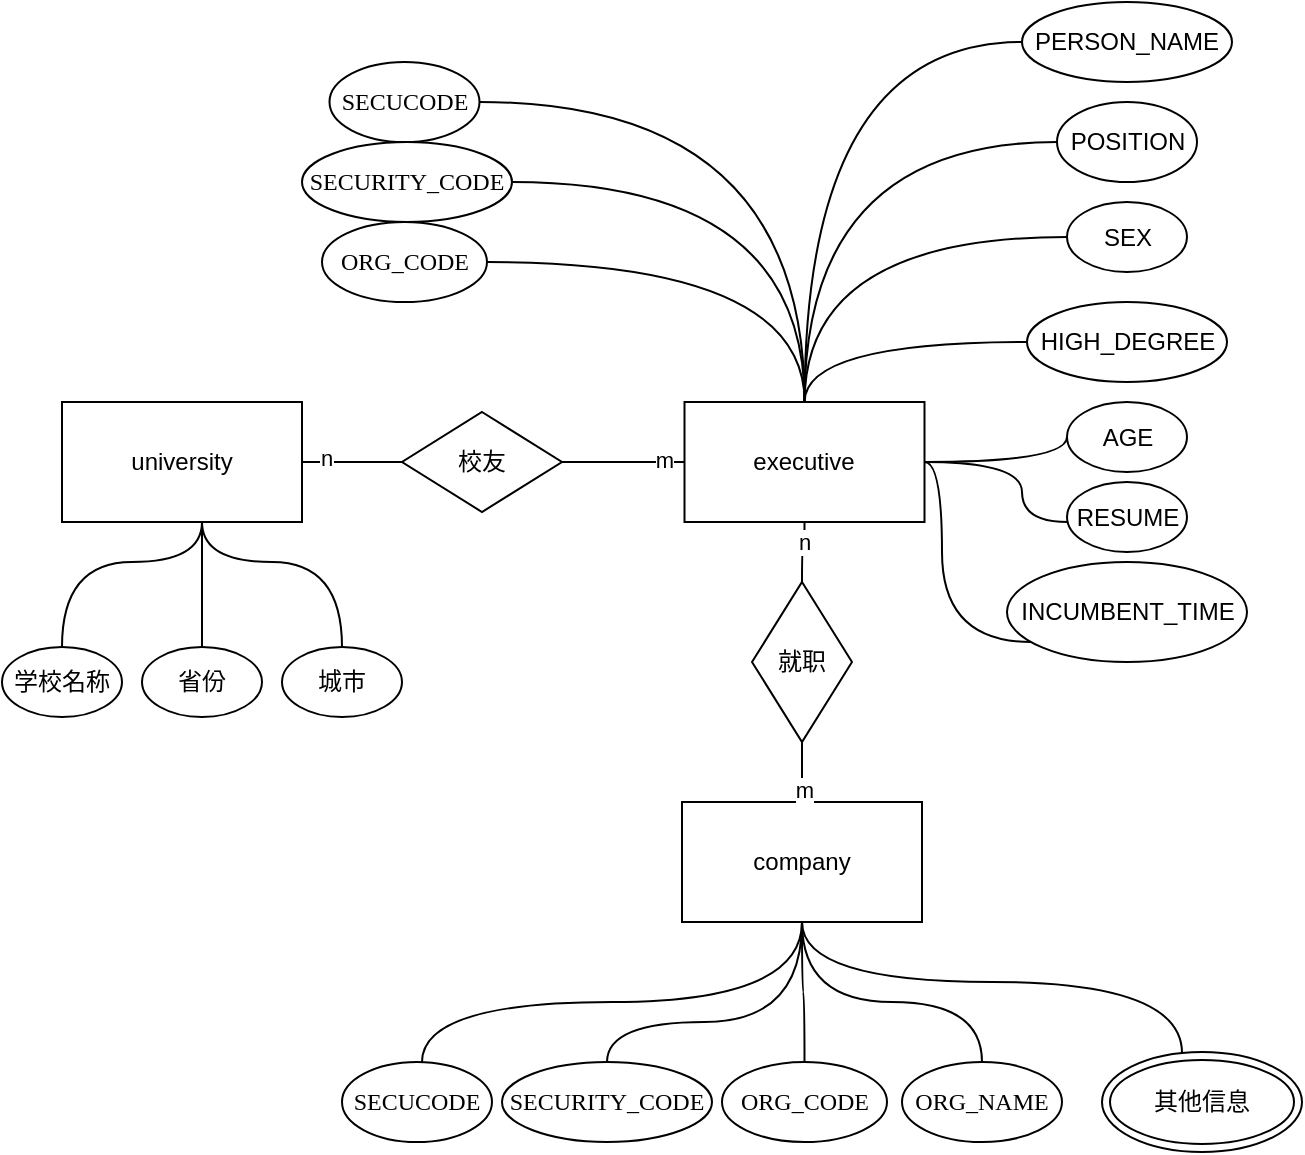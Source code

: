 <mxfile version="24.2.5" type="github">
  <diagram id="R2lEEEUBdFMjLlhIrx00" name="Page-1">
    <mxGraphModel dx="1042" dy="569" grid="1" gridSize="10" guides="1" tooltips="1" connect="1" arrows="1" fold="1" page="1" pageScale="1" pageWidth="850" pageHeight="1100" math="0" shadow="0" extFonts="Permanent Marker^https://fonts.googleapis.com/css?family=Permanent+Marker">
      <root>
        <mxCell id="0" />
        <mxCell id="1" parent="0" />
        <mxCell id="xoI1BLcpr9TrfaPX8YL6-6" style="edgeStyle=orthogonalEdgeStyle;rounded=0;orthogonalLoop=1;jettySize=auto;html=1;endArrow=none;endFill=0;curved=1;" parent="1" source="xoI1BLcpr9TrfaPX8YL6-1" target="xoI1BLcpr9TrfaPX8YL6-5" edge="1">
          <mxGeometry relative="1" as="geometry" />
        </mxCell>
        <mxCell id="xoI1BLcpr9TrfaPX8YL6-18" value="n" style="edgeLabel;html=1;align=center;verticalAlign=middle;resizable=0;points=[];" parent="xoI1BLcpr9TrfaPX8YL6-6" vertex="1" connectable="0">
          <mxGeometry x="-0.547" y="2" relative="1" as="geometry">
            <mxPoint as="offset" />
          </mxGeometry>
        </mxCell>
        <mxCell id="xoI1BLcpr9TrfaPX8YL6-21" value="" style="edgeStyle=orthogonalEdgeStyle;rounded=0;orthogonalLoop=1;jettySize=auto;html=1;curved=1;endArrow=none;endFill=0;strokeColor=default;align=center;verticalAlign=middle;fontFamily=Helvetica;fontSize=11;fontColor=default;labelBackgroundColor=default;" parent="1" source="xoI1BLcpr9TrfaPX8YL6-1" target="xoI1BLcpr9TrfaPX8YL6-20" edge="1">
          <mxGeometry relative="1" as="geometry">
            <Array as="points">
              <mxPoint x="130" y="290" />
              <mxPoint x="60" y="290" />
            </Array>
          </mxGeometry>
        </mxCell>
        <mxCell id="xoI1BLcpr9TrfaPX8YL6-1" value="university" style="rounded=0;whiteSpace=wrap;html=1;" parent="1" vertex="1">
          <mxGeometry x="60" y="210" width="120" height="60" as="geometry" />
        </mxCell>
        <mxCell id="xoI1BLcpr9TrfaPX8YL6-7" style="edgeStyle=orthogonalEdgeStyle;rounded=0;orthogonalLoop=1;jettySize=auto;html=1;endArrow=none;endFill=0;curved=1;" parent="1" source="xoI1BLcpr9TrfaPX8YL6-2" target="xoI1BLcpr9TrfaPX8YL6-5" edge="1">
          <mxGeometry relative="1" as="geometry" />
        </mxCell>
        <mxCell id="xoI1BLcpr9TrfaPX8YL6-19" value="m" style="edgeLabel;html=1;align=center;verticalAlign=middle;resizable=0;points=[];" parent="xoI1BLcpr9TrfaPX8YL6-7" vertex="1" connectable="0">
          <mxGeometry x="-0.658" y="-1" relative="1" as="geometry">
            <mxPoint as="offset" />
          </mxGeometry>
        </mxCell>
        <mxCell id="xoI1BLcpr9TrfaPX8YL6-2" value="executive" style="rounded=0;whiteSpace=wrap;html=1;" parent="1" vertex="1">
          <mxGeometry x="371.25" y="210" width="120" height="60" as="geometry" />
        </mxCell>
        <mxCell id="xoI1BLcpr9TrfaPX8YL6-53" style="edgeStyle=orthogonalEdgeStyle;rounded=0;orthogonalLoop=1;jettySize=auto;html=1;strokeColor=default;align=center;verticalAlign=middle;fontFamily=Helvetica;fontSize=11;fontColor=default;labelBackgroundColor=default;endArrow=none;endFill=0;curved=1;" parent="1" source="xoI1BLcpr9TrfaPX8YL6-3" target="ZOOaN1KoKNWmu2IIp8VC-1" edge="1">
          <mxGeometry relative="1" as="geometry">
            <mxPoint x="672.5" y="530" as="targetPoint" />
            <Array as="points">
              <mxPoint x="430" y="500" />
              <mxPoint x="620" y="500" />
            </Array>
          </mxGeometry>
        </mxCell>
        <mxCell id="xoI1BLcpr9TrfaPX8YL6-3" value="company" style="rounded=0;whiteSpace=wrap;html=1;" parent="1" vertex="1">
          <mxGeometry x="370" y="410" width="120" height="60" as="geometry" />
        </mxCell>
        <mxCell id="xoI1BLcpr9TrfaPX8YL6-5" value="校友" style="rhombus;whiteSpace=wrap;html=1;" parent="1" vertex="1">
          <mxGeometry x="230" y="215" width="80" height="50" as="geometry" />
        </mxCell>
        <mxCell id="xoI1BLcpr9TrfaPX8YL6-13" value="" style="edgeStyle=orthogonalEdgeStyle;rounded=0;orthogonalLoop=1;jettySize=auto;entryX=0.5;entryY=1;entryDx=0;entryDy=0;endArrow=none;endFill=0;curved=1;html=1;" parent="1" source="xoI1BLcpr9TrfaPX8YL6-12" target="xoI1BLcpr9TrfaPX8YL6-2" edge="1">
          <mxGeometry relative="1" as="geometry" />
        </mxCell>
        <mxCell id="xoI1BLcpr9TrfaPX8YL6-16" value="n" style="edgeLabel;align=center;verticalAlign=middle;resizable=0;points=[];html=1;" parent="xoI1BLcpr9TrfaPX8YL6-13" vertex="1" connectable="0">
          <mxGeometry x="0.411" y="1" relative="1" as="geometry">
            <mxPoint as="offset" />
          </mxGeometry>
        </mxCell>
        <mxCell id="xoI1BLcpr9TrfaPX8YL6-14" style="edgeStyle=orthogonalEdgeStyle;rounded=0;orthogonalLoop=1;jettySize=auto;html=1;endArrow=none;endFill=0;curved=1;" parent="1" source="xoI1BLcpr9TrfaPX8YL6-12" target="xoI1BLcpr9TrfaPX8YL6-3" edge="1">
          <mxGeometry relative="1" as="geometry" />
        </mxCell>
        <mxCell id="xoI1BLcpr9TrfaPX8YL6-17" value="m" style="edgeLabel;html=1;align=center;verticalAlign=middle;resizable=0;points=[];" parent="xoI1BLcpr9TrfaPX8YL6-14" vertex="1" connectable="0">
          <mxGeometry x="0.746" y="1" relative="1" as="geometry">
            <mxPoint as="offset" />
          </mxGeometry>
        </mxCell>
        <mxCell id="xoI1BLcpr9TrfaPX8YL6-12" value="就职" style="rhombus;whiteSpace=wrap;html=1;" parent="1" vertex="1">
          <mxGeometry x="405" y="300" width="50" height="80" as="geometry" />
        </mxCell>
        <mxCell id="xoI1BLcpr9TrfaPX8YL6-20" value="学校名称" style="ellipse;whiteSpace=wrap;html=1;rounded=0;" parent="1" vertex="1">
          <mxGeometry x="30" y="332.5" width="60" height="35" as="geometry" />
        </mxCell>
        <mxCell id="xoI1BLcpr9TrfaPX8YL6-25" style="edgeStyle=orthogonalEdgeStyle;rounded=0;orthogonalLoop=1;jettySize=auto;html=1;strokeColor=default;align=center;verticalAlign=middle;fontFamily=Helvetica;fontSize=11;fontColor=default;labelBackgroundColor=default;endArrow=none;endFill=0;curved=1;" parent="1" source="xoI1BLcpr9TrfaPX8YL6-22" target="xoI1BLcpr9TrfaPX8YL6-1" edge="1">
          <mxGeometry relative="1" as="geometry">
            <Array as="points">
              <mxPoint x="130" y="280" />
              <mxPoint x="130" y="280" />
            </Array>
          </mxGeometry>
        </mxCell>
        <mxCell id="xoI1BLcpr9TrfaPX8YL6-22" value="省份" style="ellipse;whiteSpace=wrap;html=1;rounded=0;" parent="1" vertex="1">
          <mxGeometry x="100" y="332.5" width="60" height="35" as="geometry" />
        </mxCell>
        <mxCell id="xoI1BLcpr9TrfaPX8YL6-26" style="edgeStyle=orthogonalEdgeStyle;rounded=0;orthogonalLoop=1;jettySize=auto;html=1;strokeColor=default;align=center;verticalAlign=middle;fontFamily=Helvetica;fontSize=11;fontColor=default;labelBackgroundColor=default;endArrow=none;endFill=0;curved=1;" parent="1" source="xoI1BLcpr9TrfaPX8YL6-23" target="xoI1BLcpr9TrfaPX8YL6-1" edge="1">
          <mxGeometry relative="1" as="geometry">
            <Array as="points">
              <mxPoint x="200" y="290" />
              <mxPoint x="130" y="290" />
            </Array>
          </mxGeometry>
        </mxCell>
        <mxCell id="xoI1BLcpr9TrfaPX8YL6-23" value="城市" style="ellipse;whiteSpace=wrap;html=1;rounded=0;" parent="1" vertex="1">
          <mxGeometry x="170" y="332.5" width="60" height="35" as="geometry" />
        </mxCell>
        <mxCell id="xoI1BLcpr9TrfaPX8YL6-36" style="edgeStyle=orthogonalEdgeStyle;rounded=0;orthogonalLoop=1;jettySize=auto;html=1;strokeColor=default;align=center;verticalAlign=middle;fontFamily=Helvetica;fontSize=11;fontColor=default;labelBackgroundColor=default;endArrow=none;endFill=0;curved=1;" parent="1" source="xoI1BLcpr9TrfaPX8YL6-27" target="xoI1BLcpr9TrfaPX8YL6-2" edge="1">
          <mxGeometry relative="1" as="geometry" />
        </mxCell>
        <mxCell id="xoI1BLcpr9TrfaPX8YL6-27" value="PERSON_NAME" style="ellipse;whiteSpace=wrap;rounded=0;html=1;" parent="1" vertex="1">
          <mxGeometry x="540" y="10" width="105" height="40" as="geometry" />
        </mxCell>
        <mxCell id="xoI1BLcpr9TrfaPX8YL6-37" style="edgeStyle=orthogonalEdgeStyle;rounded=0;orthogonalLoop=1;jettySize=auto;html=1;entryX=0.5;entryY=0;entryDx=0;entryDy=0;strokeColor=default;align=center;verticalAlign=middle;fontFamily=Helvetica;fontSize=11;fontColor=default;labelBackgroundColor=default;endArrow=none;endFill=0;curved=1;" parent="1" source="xoI1BLcpr9TrfaPX8YL6-29" target="xoI1BLcpr9TrfaPX8YL6-2" edge="1">
          <mxGeometry relative="1" as="geometry" />
        </mxCell>
        <mxCell id="xoI1BLcpr9TrfaPX8YL6-29" value="POSITION" style="ellipse;whiteSpace=wrap;rounded=0;html=1;" parent="1" vertex="1">
          <mxGeometry x="557.5" y="60" width="70" height="40" as="geometry" />
        </mxCell>
        <mxCell id="xoI1BLcpr9TrfaPX8YL6-38" style="edgeStyle=orthogonalEdgeStyle;rounded=0;orthogonalLoop=1;jettySize=auto;html=1;strokeColor=default;align=center;verticalAlign=middle;fontFamily=Helvetica;fontSize=11;fontColor=default;labelBackgroundColor=default;endArrow=none;endFill=0;curved=1;" parent="1" source="xoI1BLcpr9TrfaPX8YL6-30" target="xoI1BLcpr9TrfaPX8YL6-2" edge="1">
          <mxGeometry relative="1" as="geometry" />
        </mxCell>
        <mxCell id="xoI1BLcpr9TrfaPX8YL6-30" value="SEX" style="ellipse;whiteSpace=wrap;rounded=0;html=1;" parent="1" vertex="1">
          <mxGeometry x="562.5" y="110" width="60" height="35" as="geometry" />
        </mxCell>
        <mxCell id="xoI1BLcpr9TrfaPX8YL6-39" style="edgeStyle=orthogonalEdgeStyle;rounded=0;orthogonalLoop=1;jettySize=auto;html=1;strokeColor=default;align=center;verticalAlign=middle;fontFamily=Helvetica;fontSize=11;fontColor=default;labelBackgroundColor=default;endArrow=none;endFill=0;curved=1;" parent="1" source="xoI1BLcpr9TrfaPX8YL6-31" target="xoI1BLcpr9TrfaPX8YL6-2" edge="1">
          <mxGeometry relative="1" as="geometry" />
        </mxCell>
        <mxCell id="xoI1BLcpr9TrfaPX8YL6-31" value="HIGH_DEGREE" style="ellipse;whiteSpace=wrap;rounded=0;html=1;" parent="1" vertex="1">
          <mxGeometry x="542.5" y="160" width="100" height="40" as="geometry" />
        </mxCell>
        <mxCell id="xoI1BLcpr9TrfaPX8YL6-32" value="AGE" style="ellipse;whiteSpace=wrap;rounded=0;html=1;" parent="1" vertex="1">
          <mxGeometry x="562.5" y="210" width="60" height="35" as="geometry" />
        </mxCell>
        <mxCell id="xoI1BLcpr9TrfaPX8YL6-41" style="edgeStyle=orthogonalEdgeStyle;rounded=0;orthogonalLoop=1;jettySize=auto;html=1;strokeColor=default;align=center;verticalAlign=middle;fontFamily=Helvetica;fontSize=11;fontColor=default;labelBackgroundColor=default;endArrow=none;endFill=0;curved=1;" parent="1" source="xoI1BLcpr9TrfaPX8YL6-33" target="xoI1BLcpr9TrfaPX8YL6-2" edge="1">
          <mxGeometry relative="1" as="geometry">
            <Array as="points">
              <mxPoint x="540" y="270" />
              <mxPoint x="540" y="240" />
            </Array>
          </mxGeometry>
        </mxCell>
        <mxCell id="xoI1BLcpr9TrfaPX8YL6-33" value="RESUME" style="ellipse;whiteSpace=wrap;rounded=0;html=1;" parent="1" vertex="1">
          <mxGeometry x="562.5" y="250" width="60" height="35" as="geometry" />
        </mxCell>
        <mxCell id="xoI1BLcpr9TrfaPX8YL6-42" style="edgeStyle=orthogonalEdgeStyle;rounded=0;orthogonalLoop=1;jettySize=auto;html=1;strokeColor=default;align=center;verticalAlign=middle;fontFamily=Helvetica;fontSize=11;fontColor=default;labelBackgroundColor=default;endArrow=none;endFill=0;curved=1;" parent="1" source="xoI1BLcpr9TrfaPX8YL6-34" target="xoI1BLcpr9TrfaPX8YL6-2" edge="1">
          <mxGeometry relative="1" as="geometry">
            <Array as="points">
              <mxPoint x="500" y="330" />
              <mxPoint x="500" y="240" />
            </Array>
          </mxGeometry>
        </mxCell>
        <mxCell id="xoI1BLcpr9TrfaPX8YL6-49" style="edgeStyle=orthogonalEdgeStyle;rounded=0;orthogonalLoop=1;jettySize=auto;html=1;strokeColor=default;align=center;verticalAlign=middle;fontFamily=Helvetica;fontSize=11;fontColor=default;labelBackgroundColor=default;endArrow=none;endFill=0;curved=1;" parent="1" source="xoI1BLcpr9TrfaPX8YL6-44" target="xoI1BLcpr9TrfaPX8YL6-3" edge="1">
          <mxGeometry relative="1" as="geometry">
            <Array as="points">
              <mxPoint x="333" y="520" />
              <mxPoint x="430" y="520" />
            </Array>
          </mxGeometry>
        </mxCell>
        <mxCell id="xoI1BLcpr9TrfaPX8YL6-44" value="&lt;p class=&quot;MsoNormal&quot;&gt;&lt;span style=&quot;mso-spacerun:&#39;yes&#39;;font-family:宋体;mso-bidi-font-family:&#39;Times New Roman&#39;;&lt;br/&gt;font-size:12.0pt;mso-font-kerning:1.0pt;&quot;&gt;SECURITY_CODE&lt;/span&gt;&lt;/p&gt;" style="ellipse;whiteSpace=wrap;rounded=0;html=1;strokeColor=default;align=center;verticalAlign=middle;fontFamily=Helvetica;fontSize=12;fontColor=default;fillColor=default;" parent="1" vertex="1">
          <mxGeometry x="280" y="540" width="105" height="40" as="geometry" />
        </mxCell>
        <mxCell id="xoI1BLcpr9TrfaPX8YL6-50" style="edgeStyle=orthogonalEdgeStyle;rounded=0;orthogonalLoop=1;jettySize=auto;html=1;strokeColor=default;align=center;verticalAlign=middle;fontFamily=Helvetica;fontSize=11;fontColor=default;labelBackgroundColor=default;endArrow=none;endFill=0;curved=1;" parent="1" source="xoI1BLcpr9TrfaPX8YL6-45" target="xoI1BLcpr9TrfaPX8YL6-3" edge="1">
          <mxGeometry relative="1" as="geometry" />
        </mxCell>
        <mxCell id="xoI1BLcpr9TrfaPX8YL6-45" value="&lt;p class=&quot;MsoNormal&quot;&gt;&lt;span style=&quot;mso-spacerun:&#39;yes&#39;;font-family:宋体;mso-bidi-font-family:&#39;Times New Roman&#39;;&lt;br/&gt;font-size:12.0pt;mso-font-kerning:1.0pt;&quot;&gt;ORG_CODE&lt;/span&gt;&lt;/p&gt;" style="ellipse;whiteSpace=wrap;rounded=0;html=1;" parent="1" vertex="1">
          <mxGeometry x="390" y="540" width="82.5" height="40" as="geometry" />
        </mxCell>
        <mxCell id="xoI1BLcpr9TrfaPX8YL6-51" style="edgeStyle=orthogonalEdgeStyle;rounded=0;orthogonalLoop=1;jettySize=auto;html=1;strokeColor=default;align=center;verticalAlign=middle;fontFamily=Helvetica;fontSize=11;fontColor=default;labelBackgroundColor=default;endArrow=none;endFill=0;curved=1;" parent="1" source="xoI1BLcpr9TrfaPX8YL6-46" target="xoI1BLcpr9TrfaPX8YL6-3" edge="1">
          <mxGeometry relative="1" as="geometry">
            <Array as="points">
              <mxPoint x="520" y="510" />
              <mxPoint x="430" y="510" />
            </Array>
          </mxGeometry>
        </mxCell>
        <mxCell id="xoI1BLcpr9TrfaPX8YL6-46" value="&lt;p class=&quot;MsoNormal&quot;&gt;&lt;span style=&quot;mso-spacerun:&#39;yes&#39;;font-family:宋体;mso-bidi-font-family:&#39;Times New Roman&#39;;&lt;br/&gt;font-size:12.0pt;mso-font-kerning:1.0pt;&quot;&gt;ORG_NAME&lt;/span&gt;&lt;/p&gt;" style="ellipse;whiteSpace=wrap;rounded=0;html=1;" parent="1" vertex="1">
          <mxGeometry x="480" y="540" width="80" height="40" as="geometry" />
        </mxCell>
        <mxCell id="xoI1BLcpr9TrfaPX8YL6-48" style="rounded=0;orthogonalLoop=1;jettySize=auto;html=1;strokeColor=default;align=center;verticalAlign=middle;fontFamily=Helvetica;fontSize=11;fontColor=default;labelBackgroundColor=default;endArrow=none;endFill=0;edgeStyle=orthogonalEdgeStyle;curved=1;" parent="1" source="xoI1BLcpr9TrfaPX8YL6-47" target="xoI1BLcpr9TrfaPX8YL6-3" edge="1">
          <mxGeometry relative="1" as="geometry">
            <Array as="points">
              <mxPoint x="240" y="510" />
              <mxPoint x="430" y="510" />
            </Array>
          </mxGeometry>
        </mxCell>
        <mxCell id="xoI1BLcpr9TrfaPX8YL6-47" value="&lt;p class=&quot;MsoNormal&quot;&gt;&lt;span style=&quot;mso-spacerun:&#39;yes&#39;;font-family:宋体;mso-bidi-font-family:&#39;Times New Roman&#39;;&lt;br/&gt;font-size:12.0pt;mso-font-kerning:1.0pt;&quot;&gt;SECUCODE&lt;/span&gt;&lt;/p&gt;" style="ellipse;whiteSpace=wrap;rounded=0;html=1;" parent="1" vertex="1">
          <mxGeometry x="200" y="540" width="75" height="40" as="geometry" />
        </mxCell>
        <mxCell id="ZOOaN1KoKNWmu2IIp8VC-1" value="其他信息" style="ellipse;shape=doubleEllipse;whiteSpace=wrap;html=1;" vertex="1" parent="1">
          <mxGeometry x="580" y="535" width="100" height="50" as="geometry" />
        </mxCell>
        <mxCell id="ZOOaN1KoKNWmu2IIp8VC-4" style="edgeStyle=orthogonalEdgeStyle;rounded=0;orthogonalLoop=1;jettySize=auto;html=1;strokeColor=default;align=center;verticalAlign=middle;fontFamily=Helvetica;fontSize=11;fontColor=default;labelBackgroundColor=default;endArrow=none;endFill=0;curved=1;" edge="1" parent="1" source="ZOOaN1KoKNWmu2IIp8VC-3" target="xoI1BLcpr9TrfaPX8YL6-2">
          <mxGeometry relative="1" as="geometry" />
        </mxCell>
        <mxCell id="ZOOaN1KoKNWmu2IIp8VC-3" value="&lt;p class=&quot;MsoNormal&quot;&gt;&lt;span style=&quot;mso-spacerun:&#39;yes&#39;;font-family:宋体;mso-bidi-font-family:&#39;Times New Roman&#39;;&lt;br/&gt;font-size:12.0pt;mso-font-kerning:1.0pt;&quot;&gt;SECUCODE&lt;/span&gt;&lt;/p&gt;" style="ellipse;whiteSpace=wrap;rounded=0;html=1;" vertex="1" parent="1">
          <mxGeometry x="193.75" y="40" width="75" height="40" as="geometry" />
        </mxCell>
        <mxCell id="ZOOaN1KoKNWmu2IIp8VC-6" style="edgeStyle=orthogonalEdgeStyle;rounded=0;orthogonalLoop=1;jettySize=auto;html=1;strokeColor=default;align=center;verticalAlign=middle;fontFamily=Helvetica;fontSize=11;fontColor=default;labelBackgroundColor=default;endArrow=none;endFill=0;curved=1;" edge="1" parent="1" source="ZOOaN1KoKNWmu2IIp8VC-5" target="xoI1BLcpr9TrfaPX8YL6-2">
          <mxGeometry relative="1" as="geometry" />
        </mxCell>
        <mxCell id="ZOOaN1KoKNWmu2IIp8VC-5" value="&lt;p class=&quot;MsoNormal&quot;&gt;&lt;span style=&quot;mso-spacerun:&#39;yes&#39;;font-family:宋体;mso-bidi-font-family:&#39;Times New Roman&#39;;&lt;br/&gt;font-size:12.0pt;mso-font-kerning:1.0pt;&quot;&gt;SECURITY_CODE&lt;/span&gt;&lt;/p&gt;" style="ellipse;whiteSpace=wrap;rounded=0;html=1;strokeColor=default;align=center;verticalAlign=middle;fontFamily=Helvetica;fontSize=12;fontColor=default;fillColor=default;" vertex="1" parent="1">
          <mxGeometry x="180" y="80" width="105" height="40" as="geometry" />
        </mxCell>
        <mxCell id="ZOOaN1KoKNWmu2IIp8VC-8" style="edgeStyle=orthogonalEdgeStyle;rounded=0;orthogonalLoop=1;jettySize=auto;html=1;strokeColor=default;align=center;verticalAlign=middle;fontFamily=Helvetica;fontSize=11;fontColor=default;labelBackgroundColor=default;endArrow=none;endFill=0;curved=1;" edge="1" parent="1" source="ZOOaN1KoKNWmu2IIp8VC-7" target="xoI1BLcpr9TrfaPX8YL6-2">
          <mxGeometry relative="1" as="geometry" />
        </mxCell>
        <mxCell id="ZOOaN1KoKNWmu2IIp8VC-7" value="&lt;p class=&quot;MsoNormal&quot;&gt;&lt;span style=&quot;mso-spacerun:&#39;yes&#39;;font-family:宋体;mso-bidi-font-family:&#39;Times New Roman&#39;;&lt;br/&gt;font-size:12.0pt;mso-font-kerning:1.0pt;&quot;&gt;ORG_CODE&lt;/span&gt;&lt;/p&gt;" style="ellipse;whiteSpace=wrap;rounded=0;html=1;" vertex="1" parent="1">
          <mxGeometry x="190" y="120" width="82.5" height="40" as="geometry" />
        </mxCell>
        <mxCell id="ZOOaN1KoKNWmu2IIp8VC-9" value="" style="edgeStyle=orthogonalEdgeStyle;rounded=0;orthogonalLoop=1;jettySize=auto;html=1;strokeColor=default;align=center;verticalAlign=middle;fontFamily=Helvetica;fontSize=11;fontColor=default;labelBackgroundColor=default;endArrow=none;endFill=0;curved=1;exitX=0;exitY=0.5;exitDx=0;exitDy=0;" edge="1" parent="1" source="xoI1BLcpr9TrfaPX8YL6-32" target="xoI1BLcpr9TrfaPX8YL6-2">
          <mxGeometry relative="1" as="geometry">
            <mxPoint x="685" y="338" as="sourcePoint" />
            <mxPoint x="431" y="270" as="targetPoint" />
            <Array as="points">
              <mxPoint x="563" y="240" />
            </Array>
          </mxGeometry>
        </mxCell>
        <mxCell id="xoI1BLcpr9TrfaPX8YL6-34" value="INCUMBENT_TIME" style="ellipse;whiteSpace=wrap;rounded=0;html=1;" parent="1" vertex="1">
          <mxGeometry x="532.5" y="290" width="120" height="50" as="geometry" />
        </mxCell>
      </root>
    </mxGraphModel>
  </diagram>
</mxfile>

